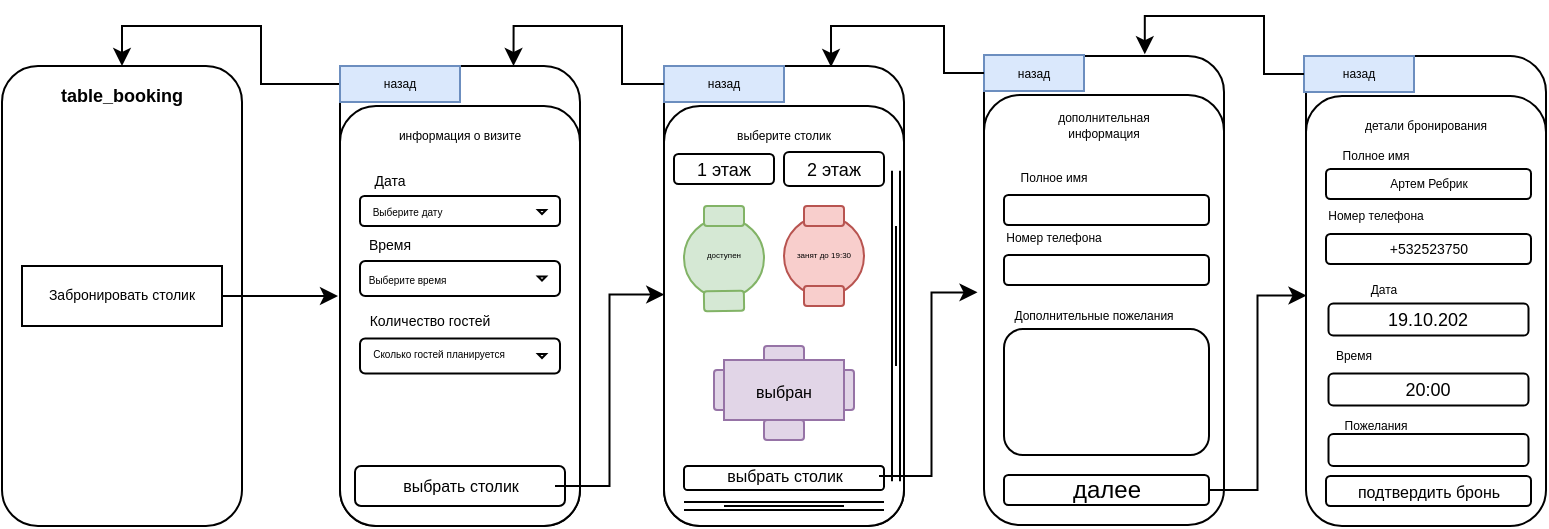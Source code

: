 <mxfile version="24.7.17">
  <diagram name="Страница — 1" id="GmSG8cgiWZRSHYYx-Ri9">
    <mxGraphModel dx="444" dy="297" grid="1" gridSize="10" guides="1" tooltips="1" connect="1" arrows="1" fold="1" page="1" pageScale="1" pageWidth="827" pageHeight="1169" math="0" shadow="0">
      <root>
        <mxCell id="0" />
        <mxCell id="1" parent="0" />
        <mxCell id="gU8ZbOlMIRfk5gMa6P2e-1" value="" style="rounded=1;whiteSpace=wrap;html=1;" vertex="1" parent="1">
          <mxGeometry x="29" y="165" width="120" height="230" as="geometry" />
        </mxCell>
        <mxCell id="gU8ZbOlMIRfk5gMa6P2e-4" value="table_booking" style="text;html=1;align=center;verticalAlign=middle;whiteSpace=wrap;rounded=0;fontStyle=1;fontSize=9;" vertex="1" parent="1">
          <mxGeometry x="59" y="165" width="60" height="30" as="geometry" />
        </mxCell>
        <mxCell id="gU8ZbOlMIRfk5gMa6P2e-6" value="" style="rounded=0;whiteSpace=wrap;html=1;" vertex="1" parent="1">
          <mxGeometry x="39" y="265" width="100" height="30" as="geometry" />
        </mxCell>
        <mxCell id="gU8ZbOlMIRfk5gMa6P2e-7" value="Забронировать столик" style="text;html=1;align=center;verticalAlign=middle;whiteSpace=wrap;rounded=0;fontSize=7;" vertex="1" parent="1">
          <mxGeometry x="39" y="265" width="100" height="30" as="geometry" />
        </mxCell>
        <mxCell id="gU8ZbOlMIRfk5gMa6P2e-8" value="" style="rounded=1;whiteSpace=wrap;html=1;" vertex="1" parent="1">
          <mxGeometry x="360" y="165" width="120" height="230" as="geometry" />
        </mxCell>
        <mxCell id="gU8ZbOlMIRfk5gMa6P2e-10" value="" style="rounded=1;whiteSpace=wrap;html=1;" vertex="1" parent="1">
          <mxGeometry x="360" y="185" width="120" height="210" as="geometry" />
        </mxCell>
        <mxCell id="gU8ZbOlMIRfk5gMa6P2e-11" value="назад" style="text;html=1;align=center;verticalAlign=middle;whiteSpace=wrap;rounded=0;fontSize=6;fillColor=#dae8fc;strokeColor=#6c8ebf;" vertex="1" parent="1">
          <mxGeometry x="360" y="165" width="60" height="18" as="geometry" />
        </mxCell>
        <mxCell id="gU8ZbOlMIRfk5gMa6P2e-14" value="выберите столик" style="text;html=1;align=center;verticalAlign=middle;whiteSpace=wrap;rounded=0;fontSize=6;" vertex="1" parent="1">
          <mxGeometry x="385" y="195" width="70" height="10" as="geometry" />
        </mxCell>
        <mxCell id="gU8ZbOlMIRfk5gMa6P2e-18" value="" style="ellipse;whiteSpace=wrap;html=1;aspect=fixed;fillColor=#f8cecc;strokeColor=#b85450;" vertex="1" parent="1">
          <mxGeometry x="420" y="240" width="40" height="40" as="geometry" />
        </mxCell>
        <mxCell id="gU8ZbOlMIRfk5gMa6P2e-20" value="" style="rounded=0;whiteSpace=wrap;html=1;fillColor=#d5e8d4;strokeColor=#82b366;" vertex="1" parent="1">
          <mxGeometry x="390" y="312" width="60" height="30" as="geometry" />
        </mxCell>
        <mxCell id="gU8ZbOlMIRfk5gMa6P2e-22" value="" style="shape=link;html=1;rounded=0;" edge="1" parent="1">
          <mxGeometry width="100" relative="1" as="geometry">
            <mxPoint x="370" y="385" as="sourcePoint" />
            <mxPoint x="470" y="385" as="targetPoint" />
          </mxGeometry>
        </mxCell>
        <mxCell id="gU8ZbOlMIRfk5gMa6P2e-23" value="" style="shape=link;html=1;rounded=0;" edge="1" parent="1">
          <mxGeometry width="100" relative="1" as="geometry">
            <mxPoint x="476" y="217.39" as="sourcePoint" />
            <mxPoint x="476" y="372.61" as="targetPoint" />
          </mxGeometry>
        </mxCell>
        <mxCell id="gU8ZbOlMIRfk5gMa6P2e-24" value="" style="endArrow=none;html=1;rounded=0;" edge="1" parent="1">
          <mxGeometry width="50" height="50" relative="1" as="geometry">
            <mxPoint x="476" y="315" as="sourcePoint" />
            <mxPoint x="476" y="245" as="targetPoint" />
          </mxGeometry>
        </mxCell>
        <mxCell id="gU8ZbOlMIRfk5gMa6P2e-25" value="" style="endArrow=none;html=1;rounded=0;" edge="1" parent="1">
          <mxGeometry width="50" height="50" relative="1" as="geometry">
            <mxPoint x="390" y="385" as="sourcePoint" />
            <mxPoint x="440" y="385" as="targetPoint" />
            <Array as="points">
              <mxPoint x="450" y="385" />
            </Array>
          </mxGeometry>
        </mxCell>
        <mxCell id="gU8ZbOlMIRfk5gMa6P2e-26" value="" style="ellipse;whiteSpace=wrap;html=1;aspect=fixed;fillColor=#d5e8d4;strokeColor=#82b366;" vertex="1" parent="1">
          <mxGeometry x="370" y="241" width="40" height="40" as="geometry" />
        </mxCell>
        <mxCell id="gU8ZbOlMIRfk5gMa6P2e-28" value="" style="rounded=1;whiteSpace=wrap;html=1;" vertex="1" parent="1">
          <mxGeometry x="198" y="165" width="120" height="230" as="geometry" />
        </mxCell>
        <mxCell id="gU8ZbOlMIRfk5gMa6P2e-29" value="" style="rounded=1;whiteSpace=wrap;html=1;" vertex="1" parent="1">
          <mxGeometry x="198" y="185" width="120" height="210" as="geometry" />
        </mxCell>
        <mxCell id="gU8ZbOlMIRfk5gMa6P2e-109" style="edgeStyle=orthogonalEdgeStyle;rounded=0;orthogonalLoop=1;jettySize=auto;html=1;entryX=0.5;entryY=0;entryDx=0;entryDy=0;" edge="1" parent="1" source="gU8ZbOlMIRfk5gMa6P2e-30" target="gU8ZbOlMIRfk5gMa6P2e-4">
          <mxGeometry relative="1" as="geometry" />
        </mxCell>
        <mxCell id="gU8ZbOlMIRfk5gMa6P2e-30" value="назад" style="text;html=1;align=center;verticalAlign=middle;whiteSpace=wrap;rounded=0;fontSize=6;strokeColor=#6c8ebf;fillColor=#dae8fc;" vertex="1" parent="1">
          <mxGeometry x="198" y="165" width="60" height="18" as="geometry" />
        </mxCell>
        <mxCell id="gU8ZbOlMIRfk5gMa6P2e-31" value="информация о визите" style="text;html=1;align=center;verticalAlign=middle;whiteSpace=wrap;rounded=0;fontSize=6;" vertex="1" parent="1">
          <mxGeometry x="223" y="195" width="70" height="10" as="geometry" />
        </mxCell>
        <mxCell id="gU8ZbOlMIRfk5gMa6P2e-32" value="" style="rounded=1;whiteSpace=wrap;html=1;" vertex="1" parent="1">
          <mxGeometry x="208" y="230" width="100" height="15" as="geometry" />
        </mxCell>
        <mxCell id="gU8ZbOlMIRfk5gMa6P2e-33" value="" style="rounded=1;whiteSpace=wrap;html=1;" vertex="1" parent="1">
          <mxGeometry x="208" y="262.5" width="100" height="17.5" as="geometry" />
        </mxCell>
        <mxCell id="gU8ZbOlMIRfk5gMa6P2e-34" value="Дата" style="text;html=1;align=center;verticalAlign=middle;whiteSpace=wrap;rounded=0;fontSize=7;" vertex="1" parent="1">
          <mxGeometry x="198" y="205" width="50" height="36" as="geometry" />
        </mxCell>
        <mxCell id="gU8ZbOlMIRfk5gMa6P2e-35" value="Время" style="text;html=1;align=center;verticalAlign=middle;whiteSpace=wrap;rounded=0;fontSize=7;" vertex="1" parent="1">
          <mxGeometry x="198" y="240" width="50" height="30" as="geometry" />
        </mxCell>
        <mxCell id="gU8ZbOlMIRfk5gMa6P2e-36" value="" style="triangle;whiteSpace=wrap;html=1;rotation=90;" vertex="1" parent="1">
          <mxGeometry x="298" y="236" width="2" height="4" as="geometry" />
        </mxCell>
        <mxCell id="gU8ZbOlMIRfk5gMa6P2e-38" value="" style="triangle;whiteSpace=wrap;html=1;rotation=90;" vertex="1" parent="1">
          <mxGeometry x="298" y="269.25" width="2" height="4" as="geometry" />
        </mxCell>
        <mxCell id="gU8ZbOlMIRfk5gMa6P2e-39" value="Выберите дату&amp;nbsp;" style="text;html=1;align=center;verticalAlign=middle;whiteSpace=wrap;rounded=0;fontSize=5;" vertex="1" parent="1">
          <mxGeometry x="180" y="224" width="105" height="25" as="geometry" />
        </mxCell>
        <mxCell id="gU8ZbOlMIRfk5gMa6P2e-40" value="Выберите время&amp;nbsp;" style="text;html=1;align=center;verticalAlign=middle;whiteSpace=wrap;rounded=0;fontSize=5;" vertex="1" parent="1">
          <mxGeometry x="180" y="258.75" width="105" height="25" as="geometry" />
        </mxCell>
        <mxCell id="gU8ZbOlMIRfk5gMa6P2e-41" value="" style="rounded=1;whiteSpace=wrap;html=1;" vertex="1" parent="1">
          <mxGeometry x="208" y="301.25" width="100" height="17.5" as="geometry" />
        </mxCell>
        <mxCell id="gU8ZbOlMIRfk5gMa6P2e-42" value="Количество гостей" style="text;html=1;align=center;verticalAlign=middle;whiteSpace=wrap;rounded=0;fontSize=7;" vertex="1" parent="1">
          <mxGeometry x="203" y="277.5" width="80" height="30" as="geometry" />
        </mxCell>
        <mxCell id="gU8ZbOlMIRfk5gMa6P2e-43" value="" style="triangle;whiteSpace=wrap;html=1;rotation=90;" vertex="1" parent="1">
          <mxGeometry x="298" y="308" width="2" height="4" as="geometry" />
        </mxCell>
        <mxCell id="gU8ZbOlMIRfk5gMa6P2e-44" value="Сколько гостей планируется" style="text;html=1;align=center;verticalAlign=middle;whiteSpace=wrap;rounded=0;fontSize=5;" vertex="1" parent="1">
          <mxGeometry x="195" y="295" width="105" height="25" as="geometry" />
        </mxCell>
        <mxCell id="gU8ZbOlMIRfk5gMa6P2e-45" value="" style="rounded=1;whiteSpace=wrap;html=1;" vertex="1" parent="1">
          <mxGeometry x="205.5" y="365" width="105" height="20" as="geometry" />
        </mxCell>
        <mxCell id="gU8ZbOlMIRfk5gMa6P2e-46" value="выбрать столик" style="text;html=1;align=center;verticalAlign=middle;whiteSpace=wrap;rounded=0;fontSize=8;" vertex="1" parent="1">
          <mxGeometry x="210.5" y="360" width="95" height="30" as="geometry" />
        </mxCell>
        <mxCell id="gU8ZbOlMIRfk5gMa6P2e-47" value="" style="rounded=1;whiteSpace=wrap;html=1;" vertex="1" parent="1">
          <mxGeometry x="365" y="209" width="50" height="15" as="geometry" />
        </mxCell>
        <mxCell id="gU8ZbOlMIRfk5gMa6P2e-48" value="1 этаж" style="text;html=1;align=center;verticalAlign=middle;whiteSpace=wrap;rounded=0;fontSize=9;" vertex="1" parent="1">
          <mxGeometry x="360" y="201.5" width="60" height="30" as="geometry" />
        </mxCell>
        <mxCell id="gU8ZbOlMIRfk5gMa6P2e-54" value="" style="rounded=1;whiteSpace=wrap;html=1;" vertex="1" parent="1">
          <mxGeometry x="420" y="208" width="50" height="17" as="geometry" />
        </mxCell>
        <mxCell id="gU8ZbOlMIRfk5gMa6P2e-55" value="2 этаж" style="text;html=1;align=center;verticalAlign=middle;whiteSpace=wrap;rounded=0;fontSize=9;" vertex="1" parent="1">
          <mxGeometry x="415" y="203.25" width="60" height="26.5" as="geometry" />
        </mxCell>
        <mxCell id="gU8ZbOlMIRfk5gMa6P2e-56" value="занят до 19:30" style="text;html=1;align=center;verticalAlign=middle;whiteSpace=wrap;rounded=0;fontSize=4;" vertex="1" parent="1">
          <mxGeometry x="410" y="245" width="60" height="30" as="geometry" />
        </mxCell>
        <mxCell id="gU8ZbOlMIRfk5gMa6P2e-59" value="" style="rounded=1;whiteSpace=wrap;html=1;rotation=-180;fillColor=#d5e8d4;strokeColor=#82b366;" vertex="1" parent="1">
          <mxGeometry x="380" y="235" width="20" height="10" as="geometry" />
        </mxCell>
        <mxCell id="gU8ZbOlMIRfk5gMa6P2e-60" value="" style="rounded=1;whiteSpace=wrap;html=1;rotation=-181;fillColor=#d5e8d4;strokeColor=#82b366;" vertex="1" parent="1">
          <mxGeometry x="380" y="277.5" width="20" height="10" as="geometry" />
        </mxCell>
        <mxCell id="gU8ZbOlMIRfk5gMa6P2e-62" value="" style="rounded=1;whiteSpace=wrap;html=1;rotation=-180;fillColor=#f8cecc;strokeColor=#b85450;" vertex="1" parent="1">
          <mxGeometry x="430" y="235" width="20" height="10" as="geometry" />
        </mxCell>
        <mxCell id="gU8ZbOlMIRfk5gMa6P2e-63" value="" style="rounded=1;whiteSpace=wrap;html=1;rotation=-180;fillColor=#f8cecc;strokeColor=#b85450;" vertex="1" parent="1">
          <mxGeometry x="430" y="275" width="20" height="10" as="geometry" />
        </mxCell>
        <mxCell id="gU8ZbOlMIRfk5gMa6P2e-64" value="" style="rounded=1;whiteSpace=wrap;html=1;rotation=-180;fillColor=#e1d5e7;strokeColor=#9673a6;" vertex="1" parent="1">
          <mxGeometry x="410" y="305" width="20" height="10" as="geometry" />
        </mxCell>
        <mxCell id="gU8ZbOlMIRfk5gMa6P2e-65" value="" style="rounded=1;whiteSpace=wrap;html=1;rotation=-180;fillColor=#e1d5e7;strokeColor=#9673a6;" vertex="1" parent="1">
          <mxGeometry x="410" y="342" width="20" height="10" as="geometry" />
        </mxCell>
        <mxCell id="gU8ZbOlMIRfk5gMa6P2e-67" value="" style="rounded=1;whiteSpace=wrap;html=1;rotation=-90;fillColor=#e1d5e7;strokeColor=#9673a6;" vertex="1" parent="1">
          <mxGeometry x="380" y="322" width="20" height="10" as="geometry" />
        </mxCell>
        <mxCell id="gU8ZbOlMIRfk5gMa6P2e-68" value="" style="rounded=1;whiteSpace=wrap;html=1;rotation=-90;fillColor=#e1d5e7;strokeColor=#9673a6;" vertex="1" parent="1">
          <mxGeometry x="440" y="322" width="20" height="10" as="geometry" />
        </mxCell>
        <mxCell id="gU8ZbOlMIRfk5gMa6P2e-69" value="&lt;span style=&quot;font-size: 8px;&quot;&gt;выбран&lt;/span&gt;" style="text;html=1;align=center;verticalAlign=middle;whiteSpace=wrap;rounded=0;fillColor=#e1d5e7;strokeColor=#9673a6;" vertex="1" parent="1">
          <mxGeometry x="390" y="312" width="60" height="30" as="geometry" />
        </mxCell>
        <mxCell id="gU8ZbOlMIRfk5gMa6P2e-70" value="доступен" style="text;html=1;align=center;verticalAlign=middle;whiteSpace=wrap;rounded=0;fontSize=4;" vertex="1" parent="1">
          <mxGeometry x="360" y="245" width="60" height="30" as="geometry" />
        </mxCell>
        <mxCell id="gU8ZbOlMIRfk5gMa6P2e-73" value="" style="rounded=1;whiteSpace=wrap;html=1;" vertex="1" parent="1">
          <mxGeometry x="370" y="365" width="100" height="12" as="geometry" />
        </mxCell>
        <mxCell id="gU8ZbOlMIRfk5gMa6P2e-74" value="выбрать столик" style="text;html=1;align=center;verticalAlign=middle;whiteSpace=wrap;rounded=0;fontSize=8;" vertex="1" parent="1">
          <mxGeometry x="372.5" y="355" width="95" height="30" as="geometry" />
        </mxCell>
        <mxCell id="gU8ZbOlMIRfk5gMa6P2e-76" value="" style="rounded=1;whiteSpace=wrap;html=1;" vertex="1" parent="1">
          <mxGeometry x="520" y="160" width="120" height="229.5" as="geometry" />
        </mxCell>
        <mxCell id="gU8ZbOlMIRfk5gMa6P2e-77" value="" style="rounded=1;whiteSpace=wrap;html=1;" vertex="1" parent="1">
          <mxGeometry x="520" y="179.5" width="120" height="215" as="geometry" />
        </mxCell>
        <mxCell id="gU8ZbOlMIRfk5gMa6P2e-78" value="дополнительная информация" style="text;html=1;align=center;verticalAlign=middle;whiteSpace=wrap;rounded=0;fontSize=6;" vertex="1" parent="1">
          <mxGeometry x="545" y="189.5" width="70" height="10" as="geometry" />
        </mxCell>
        <mxCell id="gU8ZbOlMIRfk5gMa6P2e-81" value="" style="rounded=1;whiteSpace=wrap;html=1;" vertex="1" parent="1">
          <mxGeometry x="530" y="229.5" width="102.5" height="15" as="geometry" />
        </mxCell>
        <mxCell id="gU8ZbOlMIRfk5gMa6P2e-82" value="Полное имя" style="text;html=1;align=center;verticalAlign=middle;whiteSpace=wrap;rounded=0;fontSize=6;" vertex="1" parent="1">
          <mxGeometry x="510" y="205.5" width="90" height="30" as="geometry" />
        </mxCell>
        <mxCell id="gU8ZbOlMIRfk5gMa6P2e-83" value="" style="rounded=1;whiteSpace=wrap;html=1;" vertex="1" parent="1">
          <mxGeometry x="530" y="259.5" width="102.5" height="15" as="geometry" />
        </mxCell>
        <mxCell id="gU8ZbOlMIRfk5gMa6P2e-84" value="Номер телефона" style="text;html=1;align=center;verticalAlign=middle;whiteSpace=wrap;rounded=0;fontSize=6;" vertex="1" parent="1">
          <mxGeometry x="510" y="235.5" width="90" height="30" as="geometry" />
        </mxCell>
        <mxCell id="gU8ZbOlMIRfk5gMa6P2e-85" value="" style="rounded=1;whiteSpace=wrap;html=1;" vertex="1" parent="1">
          <mxGeometry x="530" y="296.5" width="102.5" height="63" as="geometry" />
        </mxCell>
        <mxCell id="gU8ZbOlMIRfk5gMa6P2e-86" value="Дополнительные пожелания" style="text;html=1;align=center;verticalAlign=middle;whiteSpace=wrap;rounded=0;fontSize=6;" vertex="1" parent="1">
          <mxGeometry x="530" y="274.5" width="90" height="30" as="geometry" />
        </mxCell>
        <mxCell id="gU8ZbOlMIRfk5gMa6P2e-87" value="назад" style="text;html=1;align=center;verticalAlign=middle;whiteSpace=wrap;rounded=0;fontSize=6;fillColor=#dae8fc;strokeColor=#6c8ebf;" vertex="1" parent="1">
          <mxGeometry x="520" y="159.5" width="50" height="18" as="geometry" />
        </mxCell>
        <mxCell id="gU8ZbOlMIRfk5gMa6P2e-90" value="далее" style="rounded=1;whiteSpace=wrap;html=1;" vertex="1" parent="1">
          <mxGeometry x="530" y="369.5" width="102.5" height="15" as="geometry" />
        </mxCell>
        <mxCell id="gU8ZbOlMIRfk5gMa6P2e-91" value="" style="rounded=1;whiteSpace=wrap;html=1;" vertex="1" parent="1">
          <mxGeometry x="681" y="160" width="120" height="230" as="geometry" />
        </mxCell>
        <mxCell id="gU8ZbOlMIRfk5gMa6P2e-92" value="" style="rounded=1;whiteSpace=wrap;html=1;" vertex="1" parent="1">
          <mxGeometry x="681" y="180" width="120" height="215" as="geometry" />
        </mxCell>
        <mxCell id="gU8ZbOlMIRfk5gMa6P2e-93" value="детали бронирования" style="text;html=1;align=center;verticalAlign=middle;whiteSpace=wrap;rounded=0;fontSize=6;" vertex="1" parent="1">
          <mxGeometry x="706" y="190" width="70" height="10" as="geometry" />
        </mxCell>
        <mxCell id="gU8ZbOlMIRfk5gMa6P2e-94" value="Артем Ребрик" style="rounded=1;whiteSpace=wrap;html=1;fontSize=6;" vertex="1" parent="1">
          <mxGeometry x="691" y="216.5" width="102.5" height="15" as="geometry" />
        </mxCell>
        <mxCell id="gU8ZbOlMIRfk5gMa6P2e-95" value="Полное имя" style="text;html=1;align=center;verticalAlign=middle;whiteSpace=wrap;rounded=0;fontSize=6;" vertex="1" parent="1">
          <mxGeometry x="671" y="195" width="90" height="30" as="geometry" />
        </mxCell>
        <mxCell id="gU8ZbOlMIRfk5gMa6P2e-96" value="+532523750" style="rounded=1;whiteSpace=wrap;html=1;fontSize=7;" vertex="1" parent="1">
          <mxGeometry x="691" y="249" width="102.5" height="15" as="geometry" />
        </mxCell>
        <mxCell id="gU8ZbOlMIRfk5gMa6P2e-97" value="Номер телефона" style="text;html=1;align=center;verticalAlign=middle;whiteSpace=wrap;rounded=0;fontSize=6;" vertex="1" parent="1">
          <mxGeometry x="671" y="225" width="90" height="30" as="geometry" />
        </mxCell>
        <mxCell id="gU8ZbOlMIRfk5gMa6P2e-99" value="Дата" style="text;html=1;align=center;verticalAlign=middle;whiteSpace=wrap;rounded=0;fontSize=6;" vertex="1" parent="1">
          <mxGeometry x="690" y="262" width="60" height="30" as="geometry" />
        </mxCell>
        <mxCell id="gU8ZbOlMIRfk5gMa6P2e-100" value="назад" style="text;html=1;align=center;verticalAlign=middle;whiteSpace=wrap;rounded=0;fontSize=6;fillColor=#dae8fc;strokeColor=#6c8ebf;" vertex="1" parent="1">
          <mxGeometry x="680" y="160" width="55" height="18" as="geometry" />
        </mxCell>
        <mxCell id="gU8ZbOlMIRfk5gMa6P2e-101" value="подтвердить бронь" style="rounded=1;whiteSpace=wrap;html=1;fontSize=8;" vertex="1" parent="1">
          <mxGeometry x="691" y="370" width="102.5" height="15" as="geometry" />
        </mxCell>
        <mxCell id="gU8ZbOlMIRfk5gMa6P2e-102" value="Время" style="text;html=1;align=center;verticalAlign=middle;whiteSpace=wrap;rounded=0;fontSize=6;" vertex="1" parent="1">
          <mxGeometry x="660" y="295" width="90" height="30" as="geometry" />
        </mxCell>
        <mxCell id="gU8ZbOlMIRfk5gMa6P2e-103" value="19.10.202" style="rounded=1;whiteSpace=wrap;html=1;fontSize=9;" vertex="1" parent="1">
          <mxGeometry x="692.25" y="283.75" width="100" height="16" as="geometry" />
        </mxCell>
        <mxCell id="gU8ZbOlMIRfk5gMa6P2e-104" value="20:00" style="rounded=1;whiteSpace=wrap;html=1;fontSize=9;" vertex="1" parent="1">
          <mxGeometry x="692.25" y="318.75" width="100" height="16" as="geometry" />
        </mxCell>
        <mxCell id="gU8ZbOlMIRfk5gMa6P2e-105" value="" style="rounded=1;whiteSpace=wrap;html=1;fontSize=9;" vertex="1" parent="1">
          <mxGeometry x="692.25" y="349" width="100" height="16" as="geometry" />
        </mxCell>
        <mxCell id="gU8ZbOlMIRfk5gMa6P2e-106" value="Пожелания" style="text;html=1;align=center;verticalAlign=middle;whiteSpace=wrap;rounded=0;fontSize=6;" vertex="1" parent="1">
          <mxGeometry x="671" y="330" width="90" height="30" as="geometry" />
        </mxCell>
        <mxCell id="gU8ZbOlMIRfk5gMa6P2e-108" style="edgeStyle=orthogonalEdgeStyle;rounded=0;orthogonalLoop=1;jettySize=auto;html=1;" edge="1" parent="1" source="gU8ZbOlMIRfk5gMa6P2e-7">
          <mxGeometry relative="1" as="geometry">
            <mxPoint x="197" y="280" as="targetPoint" />
          </mxGeometry>
        </mxCell>
        <mxCell id="gU8ZbOlMIRfk5gMa6P2e-112" style="edgeStyle=orthogonalEdgeStyle;rounded=0;orthogonalLoop=1;jettySize=auto;html=1;entryX=0.001;entryY=0.449;entryDx=0;entryDy=0;entryPerimeter=0;" edge="1" parent="1" source="gU8ZbOlMIRfk5gMa6P2e-46" target="gU8ZbOlMIRfk5gMa6P2e-10">
          <mxGeometry relative="1" as="geometry" />
        </mxCell>
        <mxCell id="gU8ZbOlMIRfk5gMa6P2e-114" style="edgeStyle=orthogonalEdgeStyle;rounded=0;orthogonalLoop=1;jettySize=auto;html=1;entryX=0.723;entryY=0;entryDx=0;entryDy=0;entryPerimeter=0;" edge="1" parent="1" source="gU8ZbOlMIRfk5gMa6P2e-11" target="gU8ZbOlMIRfk5gMa6P2e-28">
          <mxGeometry relative="1" as="geometry" />
        </mxCell>
        <mxCell id="gU8ZbOlMIRfk5gMa6P2e-115" style="edgeStyle=orthogonalEdgeStyle;rounded=0;orthogonalLoop=1;jettySize=auto;html=1;entryX=-0.027;entryY=0.459;entryDx=0;entryDy=0;entryPerimeter=0;" edge="1" parent="1" source="gU8ZbOlMIRfk5gMa6P2e-74" target="gU8ZbOlMIRfk5gMa6P2e-77">
          <mxGeometry relative="1" as="geometry" />
        </mxCell>
        <mxCell id="gU8ZbOlMIRfk5gMa6P2e-116" style="edgeStyle=orthogonalEdgeStyle;rounded=0;orthogonalLoop=1;jettySize=auto;html=1;entryX=0.696;entryY=0.002;entryDx=0;entryDy=0;entryPerimeter=0;" edge="1" parent="1" source="gU8ZbOlMIRfk5gMa6P2e-87" target="gU8ZbOlMIRfk5gMa6P2e-8">
          <mxGeometry relative="1" as="geometry" />
        </mxCell>
        <mxCell id="gU8ZbOlMIRfk5gMa6P2e-118" style="edgeStyle=orthogonalEdgeStyle;rounded=0;orthogonalLoop=1;jettySize=auto;html=1;entryX=0.002;entryY=0.464;entryDx=0;entryDy=0;entryPerimeter=0;" edge="1" parent="1" source="gU8ZbOlMIRfk5gMa6P2e-90" target="gU8ZbOlMIRfk5gMa6P2e-92">
          <mxGeometry relative="1" as="geometry" />
        </mxCell>
        <mxCell id="gU8ZbOlMIRfk5gMa6P2e-119" style="edgeStyle=orthogonalEdgeStyle;rounded=0;orthogonalLoop=1;jettySize=auto;html=1;entryX=0.67;entryY=-0.004;entryDx=0;entryDy=0;entryPerimeter=0;" edge="1" parent="1" source="gU8ZbOlMIRfk5gMa6P2e-100" target="gU8ZbOlMIRfk5gMa6P2e-76">
          <mxGeometry relative="1" as="geometry" />
        </mxCell>
      </root>
    </mxGraphModel>
  </diagram>
</mxfile>
